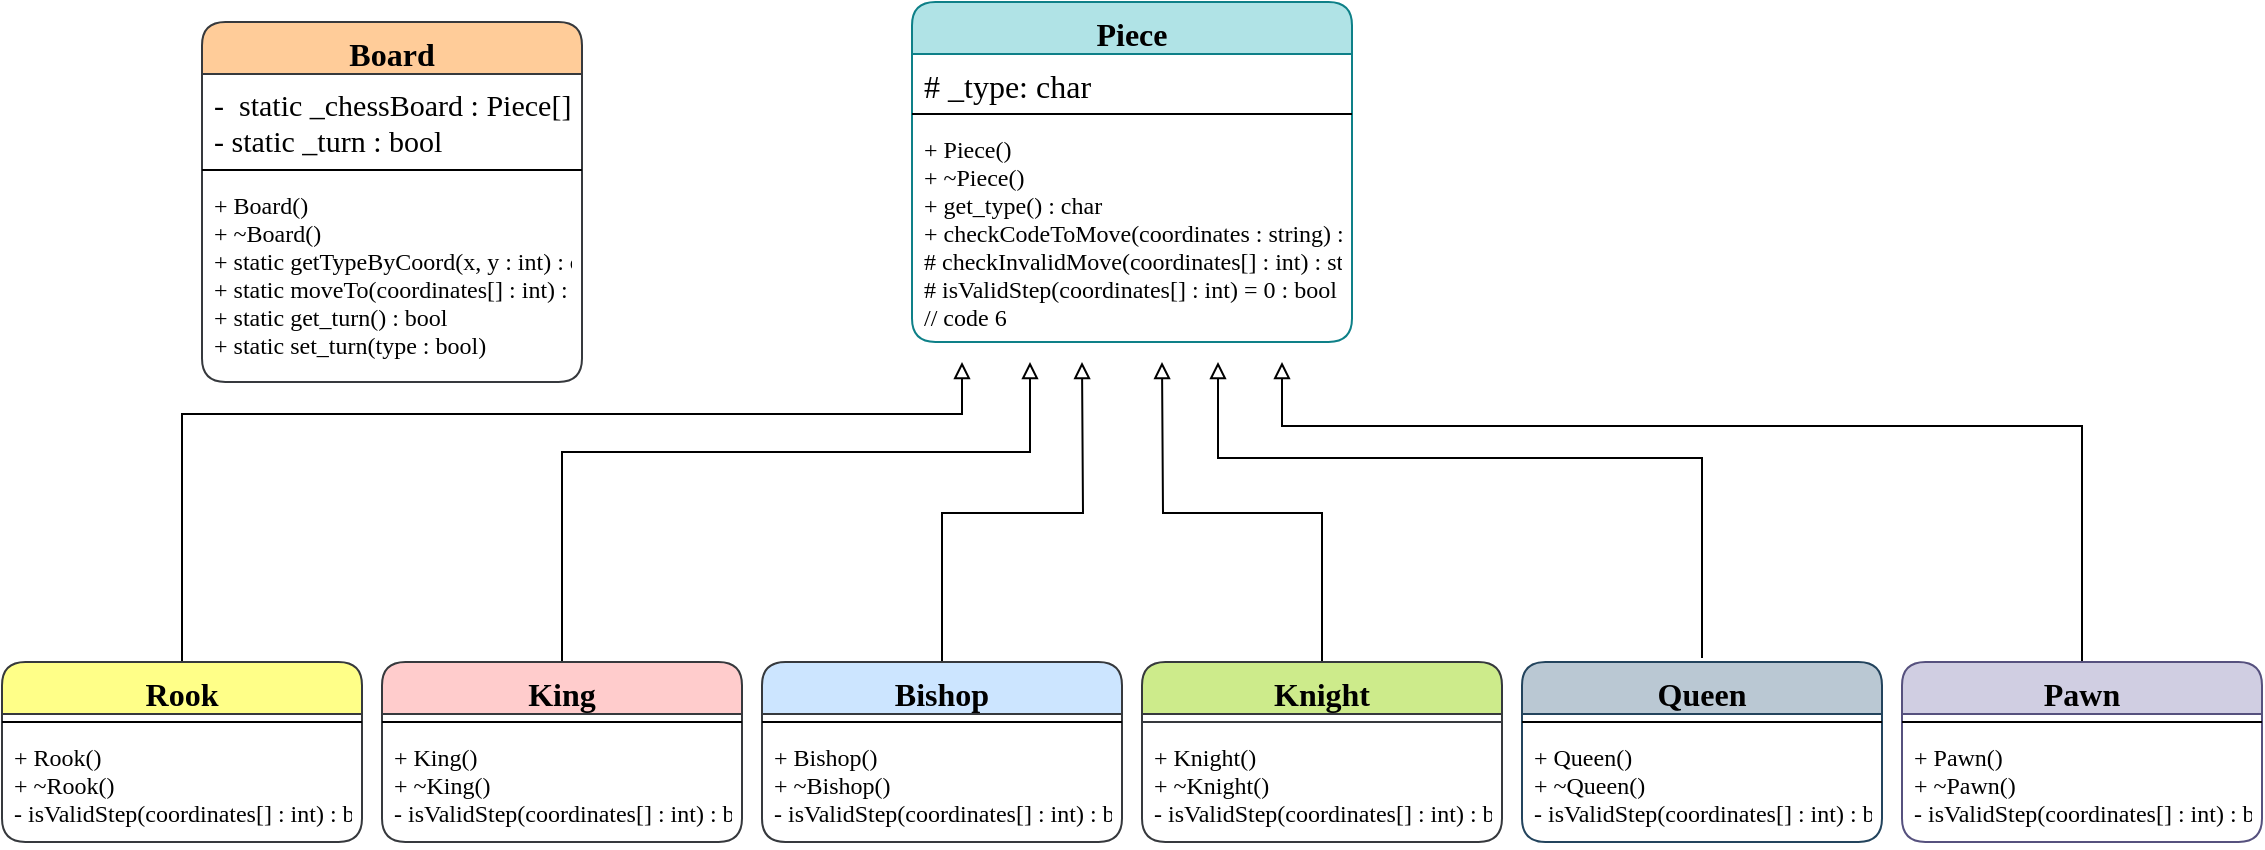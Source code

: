 <mxfile version="14.1.2" type="gitlab">
  <diagram name="Page-1" id="e7e014a7-5840-1c2e-5031-d8a46d1fe8dd">
    <mxGraphModel dx="1240" dy="689" grid="1" gridSize="10" guides="1" tooltips="1" connect="1" arrows="1" fold="1" page="1" pageScale="1" pageWidth="1169" pageHeight="826" background="#ffffff" math="0" shadow="0">
      <root>
        <mxCell id="0" />
        <mxCell id="1" parent="0" />
        <mxCell id="q7scO-yD-raQt846I80v-45" value="Piece" style="swimlane;fontStyle=1;align=center;verticalAlign=top;childLayout=stackLayout;horizontal=1;startSize=26;horizontalStack=0;resizeParent=1;resizeParentMax=0;resizeLast=0;collapsible=1;marginBottom=0;fillColor=#b0e3e6;strokeColor=#0e8088;rounded=1;fontFamily=Oswald;fontSource=https%3A%2F%2Ffonts.googleapis.com%2Fcss%3Ffamily%3DOswald;fontSize=16;" parent="1" vertex="1">
          <mxGeometry x="475" y="30" width="220" height="170" as="geometry" />
        </mxCell>
        <mxCell id="q7scO-yD-raQt846I80v-46" value="# _type: char" style="text;strokeColor=none;fillColor=none;align=left;verticalAlign=top;spacingLeft=4;spacingRight=4;overflow=hidden;rotatable=0;points=[[0,0.5],[1,0.5]];portConstraint=eastwest;rounded=1;fontFamily=Oswald;fontSource=https%3A%2F%2Ffonts.googleapis.com%2Fcss%3Ffamily%3DOswald;fontSize=16;" parent="q7scO-yD-raQt846I80v-45" vertex="1">
          <mxGeometry y="26" width="220" height="26" as="geometry" />
        </mxCell>
        <mxCell id="q7scO-yD-raQt846I80v-47" value="" style="line;strokeWidth=1;fillColor=none;align=left;verticalAlign=middle;spacingTop=-1;spacingLeft=3;spacingRight=3;rotatable=0;labelPosition=right;points=[];portConstraint=eastwest;rounded=1;fontFamily=Oswald;fontSource=https%3A%2F%2Ffonts.googleapis.com%2Fcss%3Ffamily%3DOswald;" parent="q7scO-yD-raQt846I80v-45" vertex="1">
          <mxGeometry y="52" width="220" height="8" as="geometry" />
        </mxCell>
        <mxCell id="q7scO-yD-raQt846I80v-48" value="+ Piece()&#xa;+ ~Piece()&#xa;+ get_type() : char&#xa;+ checkCodeToMove(coordinates : string) : string &#xa;# checkInvalidMove(coordinates[] : int) : string&#xa;# isValidStep(coordinates[] : int) = 0 : bool&#xa;// code 6&#xa;  " style="text;strokeColor=none;fillColor=none;align=left;verticalAlign=top;spacingLeft=4;spacingRight=4;overflow=hidden;rotatable=0;points=[[0,0.5],[1,0.5]];portConstraint=eastwest;rounded=1;fontFamily=Oswald;fontSource=https%3A%2F%2Ffonts.googleapis.com%2Fcss%3Ffamily%3DOswald;" parent="q7scO-yD-raQt846I80v-45" vertex="1">
          <mxGeometry y="60" width="220" height="110" as="geometry" />
        </mxCell>
        <mxCell id="4FuHs41zH2ZakiETceFW-1" value="Board" style="swimlane;fontStyle=1;align=center;verticalAlign=top;childLayout=stackLayout;horizontal=1;startSize=26;horizontalStack=0;resizeParent=1;resizeParentMax=0;resizeLast=0;collapsible=1;marginBottom=0;fillColor=#ffcc99;strokeColor=#36393d;rounded=1;fontFamily=Oswald;fontSource=https%3A%2F%2Ffonts.googleapis.com%2Fcss%3Ffamily%3DOswald;fontSize=16;" parent="1" vertex="1">
          <mxGeometry x="120" y="40" width="190" height="180" as="geometry" />
        </mxCell>
        <mxCell id="4FuHs41zH2ZakiETceFW-2" value="-  static _chessBoard : Piece[][]&#xa;- static _turn : bool&#xa;" style="text;strokeColor=none;fillColor=none;align=left;verticalAlign=top;spacingLeft=4;spacingRight=4;overflow=hidden;rotatable=0;points=[[0,0.5],[1,0.5]];portConstraint=eastwest;rounded=1;fontFamily=Oswald;fontSource=https%3A%2F%2Ffonts.googleapis.com%2Fcss%3Ffamily%3DOswald;fontSize=15;" parent="4FuHs41zH2ZakiETceFW-1" vertex="1">
          <mxGeometry y="26" width="190" height="44" as="geometry" />
        </mxCell>
        <mxCell id="4FuHs41zH2ZakiETceFW-3" value="" style="line;strokeWidth=1;fillColor=none;align=left;verticalAlign=middle;spacingTop=-1;spacingLeft=3;spacingRight=3;rotatable=0;labelPosition=right;points=[];portConstraint=eastwest;rounded=1;fontFamily=Oswald;fontSource=https%3A%2F%2Ffonts.googleapis.com%2Fcss%3Ffamily%3DOswald;" parent="4FuHs41zH2ZakiETceFW-1" vertex="1">
          <mxGeometry y="70" width="190" height="8" as="geometry" />
        </mxCell>
        <mxCell id="4FuHs41zH2ZakiETceFW-4" value="+ Board()&#xa;+ ~Board()&#xa;+ static getTypeByCoord(x, y : int) : char&#xa;+ static moveTo(coordinates[] : int) : void&#xa;+ static get_turn() : bool&#xa;+ static set_turn(type : bool)&#xa;" style="text;align=left;verticalAlign=top;spacingLeft=4;spacingRight=4;overflow=hidden;rotatable=0;points=[[0,0.5],[1,0.5]];portConstraint=eastwest;rounded=1;fontFamily=Oswald;fontSource=https%3A%2F%2Ffonts.googleapis.com%2Fcss%3Ffamily%3DOswald;" parent="4FuHs41zH2ZakiETceFW-1" vertex="1">
          <mxGeometry y="78" width="190" height="102" as="geometry" />
        </mxCell>
        <mxCell id="lngdv73oLhFDTeajvxB4-60" style="edgeStyle=orthogonalEdgeStyle;rounded=0;orthogonalLoop=1;jettySize=auto;html=1;endArrow=block;endFill=0;fontFamily=Oswald;fontSource=https%3A%2F%2Ffonts.googleapis.com%2Fcss%3Ffamily%3DOswald;fontSize=16;exitX=0.5;exitY=0;exitDx=0;exitDy=0;" parent="1" source="lngdv73oLhFDTeajvxB4-15" edge="1">
          <mxGeometry relative="1" as="geometry">
            <mxPoint x="110" y="356" as="sourcePoint" />
            <mxPoint x="500" y="210" as="targetPoint" />
            <Array as="points">
              <mxPoint x="110" y="236" />
              <mxPoint x="500" y="236" />
            </Array>
          </mxGeometry>
        </mxCell>
        <mxCell id="lngdv73oLhFDTeajvxB4-15" value="Rook" style="swimlane;fontStyle=1;align=center;verticalAlign=top;childLayout=stackLayout;horizontal=1;startSize=26;horizontalStack=0;resizeParent=1;resizeParentMax=0;resizeLast=0;collapsible=1;marginBottom=0;fillColor=#ffff88;strokeColor=#36393d;rounded=1;fontFamily=Oswald;fontSource=https%3A%2F%2Ffonts.googleapis.com%2Fcss%3Ffamily%3DOswald;fontSize=16;" parent="1" vertex="1">
          <mxGeometry x="20" y="360" width="180" height="90" as="geometry" />
        </mxCell>
        <mxCell id="lngdv73oLhFDTeajvxB4-17" value="" style="line;strokeWidth=1;fillColor=none;align=left;verticalAlign=middle;spacingTop=-1;spacingLeft=3;spacingRight=3;rotatable=0;labelPosition=right;points=[];portConstraint=eastwest;rounded=1;fontFamily=Oswald;fontSource=https%3A%2F%2Ffonts.googleapis.com%2Fcss%3Ffamily%3DOswald;" parent="lngdv73oLhFDTeajvxB4-15" vertex="1">
          <mxGeometry y="26" width="180" height="8" as="geometry" />
        </mxCell>
        <mxCell id="lngdv73oLhFDTeajvxB4-18" value="+ Rook()&#xa;+ ~Rook()&#xa;- isValidStep(coordinates[] : int) : bool   " style="text;strokeColor=none;fillColor=none;align=left;verticalAlign=top;spacingLeft=4;spacingRight=4;overflow=hidden;rotatable=0;points=[[0,0.5],[1,0.5]];portConstraint=eastwest;rounded=1;fontFamily=Oswald;fontSource=https%3A%2F%2Ffonts.googleapis.com%2Fcss%3Ffamily%3DOswald;fontSize=12;" parent="lngdv73oLhFDTeajvxB4-15" vertex="1">
          <mxGeometry y="34" width="180" height="56" as="geometry" />
        </mxCell>
        <mxCell id="lngdv73oLhFDTeajvxB4-49" style="edgeStyle=orthogonalEdgeStyle;rounded=0;orthogonalLoop=1;jettySize=auto;html=1;endArrow=block;endFill=0;fontFamily=Oswald;fontSource=https%3A%2F%2Ffonts.googleapis.com%2Fcss%3Ffamily%3DOswald;fontSize=16;" parent="1" edge="1">
          <mxGeometry relative="1" as="geometry">
            <mxPoint x="300" y="360" as="sourcePoint" />
            <mxPoint x="534" y="210" as="targetPoint" />
            <Array as="points">
              <mxPoint x="300" y="255" />
              <mxPoint x="534" y="255" />
            </Array>
          </mxGeometry>
        </mxCell>
        <mxCell id="lngdv73oLhFDTeajvxB4-31" value="King" style="swimlane;fontStyle=1;align=center;verticalAlign=top;childLayout=stackLayout;horizontal=1;startSize=26;horizontalStack=0;resizeParent=1;resizeParentMax=0;resizeLast=0;collapsible=1;marginBottom=0;fillColor=#ffcccc;strokeColor=#36393d;rounded=1;fontFamily=Oswald;fontSource=https%3A%2F%2Ffonts.googleapis.com%2Fcss%3Ffamily%3DOswald;fontSize=16;" parent="1" vertex="1">
          <mxGeometry x="210" y="360" width="180" height="90" as="geometry" />
        </mxCell>
        <mxCell id="lngdv73oLhFDTeajvxB4-32" value="" style="line;strokeWidth=1;fillColor=none;align=left;verticalAlign=middle;spacingTop=-1;spacingLeft=3;spacingRight=3;rotatable=0;labelPosition=right;points=[];portConstraint=eastwest;rounded=1;fontFamily=Oswald;fontSource=https%3A%2F%2Ffonts.googleapis.com%2Fcss%3Ffamily%3DOswald;" parent="lngdv73oLhFDTeajvxB4-31" vertex="1">
          <mxGeometry y="26" width="180" height="8" as="geometry" />
        </mxCell>
        <mxCell id="lngdv73oLhFDTeajvxB4-33" value="+ King()&#xa;+ ~King()&#xa;- isValidStep(coordinates[] : int) : bool   " style="text;strokeColor=none;fillColor=none;align=left;verticalAlign=top;spacingLeft=4;spacingRight=4;overflow=hidden;rotatable=0;points=[[0,0.5],[1,0.5]];portConstraint=eastwest;rounded=1;fontFamily=Oswald;fontSource=https%3A%2F%2Ffonts.googleapis.com%2Fcss%3Ffamily%3DOswald;fontSize=12;" parent="lngdv73oLhFDTeajvxB4-31" vertex="1">
          <mxGeometry y="34" width="180" height="56" as="geometry" />
        </mxCell>
        <mxCell id="lngdv73oLhFDTeajvxB4-59" style="edgeStyle=orthogonalEdgeStyle;rounded=0;orthogonalLoop=1;jettySize=auto;html=1;exitX=0.5;exitY=0;exitDx=0;exitDy=0;endArrow=block;endFill=0;fontFamily=Oswald;fontSource=https%3A%2F%2Ffonts.googleapis.com%2Fcss%3Ffamily%3DOswald;fontSize=16;" parent="1" source="lngdv73oLhFDTeajvxB4-36" edge="1">
          <mxGeometry relative="1" as="geometry">
            <mxPoint x="660" y="210" as="targetPoint" />
            <mxPoint x="1060" y="352" as="sourcePoint" />
            <Array as="points">
              <mxPoint x="1060" y="242" />
              <mxPoint x="660" y="242" />
            </Array>
          </mxGeometry>
        </mxCell>
        <mxCell id="lngdv73oLhFDTeajvxB4-36" value="Pawn" style="swimlane;fontStyle=1;align=center;verticalAlign=top;childLayout=stackLayout;horizontal=1;startSize=26;horizontalStack=0;resizeParent=1;resizeParentMax=0;resizeLast=0;collapsible=1;marginBottom=0;fillColor=#d0cee2;strokeColor=#56517e;rounded=1;fontFamily=Oswald;fontSource=https%3A%2F%2Ffonts.googleapis.com%2Fcss%3Ffamily%3DOswald;fontSize=16;" parent="1" vertex="1">
          <mxGeometry x="970" y="360" width="180" height="90" as="geometry" />
        </mxCell>
        <mxCell id="lngdv73oLhFDTeajvxB4-37" value="" style="line;strokeWidth=1;fillColor=none;align=left;verticalAlign=middle;spacingTop=-1;spacingLeft=3;spacingRight=3;rotatable=0;labelPosition=right;points=[];portConstraint=eastwest;rounded=1;fontFamily=Oswald;fontSource=https%3A%2F%2Ffonts.googleapis.com%2Fcss%3Ffamily%3DOswald;" parent="lngdv73oLhFDTeajvxB4-36" vertex="1">
          <mxGeometry y="26" width="180" height="8" as="geometry" />
        </mxCell>
        <mxCell id="lngdv73oLhFDTeajvxB4-38" value="+ Pawn()&#xa;+ ~Pawn()&#xa;- isValidStep(coordinates[] : int) : bool" style="text;strokeColor=none;fillColor=none;align=left;verticalAlign=top;spacingLeft=4;spacingRight=4;overflow=hidden;rotatable=0;points=[[0,0.5],[1,0.5]];portConstraint=eastwest;rounded=1;fontFamily=Oswald;fontSource=https%3A%2F%2Ffonts.googleapis.com%2Fcss%3Ffamily%3DOswald;fontSize=12;" parent="lngdv73oLhFDTeajvxB4-36" vertex="1">
          <mxGeometry y="34" width="180" height="56" as="geometry" />
        </mxCell>
        <mxCell id="lngdv73oLhFDTeajvxB4-57" style="edgeStyle=orthogonalEdgeStyle;rounded=0;orthogonalLoop=1;jettySize=auto;html=1;endArrow=block;endFill=0;fontFamily=Oswald;fontSource=https%3A%2F%2Ffonts.googleapis.com%2Fcss%3Ffamily%3DOswald;fontSize=16;" parent="1" edge="1">
          <mxGeometry relative="1" as="geometry">
            <mxPoint x="870" y="358" as="sourcePoint" />
            <mxPoint x="628" y="210" as="targetPoint" />
            <Array as="points">
              <mxPoint x="870" y="258" />
              <mxPoint x="628" y="258" />
            </Array>
          </mxGeometry>
        </mxCell>
        <mxCell id="lngdv73oLhFDTeajvxB4-39" value="Queen" style="swimlane;fontStyle=1;align=center;verticalAlign=top;childLayout=stackLayout;horizontal=1;startSize=26;horizontalStack=0;resizeParent=1;resizeParentMax=0;resizeLast=0;collapsible=1;marginBottom=0;fillColor=#bac8d3;strokeColor=#23445d;rounded=1;fontFamily=Oswald;fontSource=https%3A%2F%2Ffonts.googleapis.com%2Fcss%3Ffamily%3DOswald;fontSize=16;" parent="1" vertex="1">
          <mxGeometry x="780" y="360" width="180" height="90" as="geometry" />
        </mxCell>
        <mxCell id="lngdv73oLhFDTeajvxB4-40" value="" style="line;strokeWidth=1;fillColor=none;align=left;verticalAlign=middle;spacingTop=-1;spacingLeft=3;spacingRight=3;rotatable=0;labelPosition=right;points=[];portConstraint=eastwest;rounded=1;fontFamily=Oswald;fontSource=https%3A%2F%2Ffonts.googleapis.com%2Fcss%3Ffamily%3DOswald;" parent="lngdv73oLhFDTeajvxB4-39" vertex="1">
          <mxGeometry y="26" width="180" height="8" as="geometry" />
        </mxCell>
        <mxCell id="lngdv73oLhFDTeajvxB4-41" value="+ Queen()&#xa;+ ~Queen()&#xa;- isValidStep(coordinates[] : int) : bool  " style="text;strokeColor=none;fillColor=none;align=left;verticalAlign=top;spacingLeft=4;spacingRight=4;overflow=hidden;rotatable=0;points=[[0,0.5],[1,0.5]];portConstraint=eastwest;rounded=1;fontFamily=Oswald;fontSource=https%3A%2F%2Ffonts.googleapis.com%2Fcss%3Ffamily%3DOswald;fontSize=12;" parent="lngdv73oLhFDTeajvxB4-39" vertex="1">
          <mxGeometry y="34" width="180" height="56" as="geometry" />
        </mxCell>
        <mxCell id="lngdv73oLhFDTeajvxB4-51" style="edgeStyle=orthogonalEdgeStyle;rounded=0;orthogonalLoop=1;jettySize=auto;html=1;exitX=0.5;exitY=0;exitDx=0;exitDy=0;endArrow=block;endFill=0;fontFamily=Oswald;fontSource=https%3A%2F%2Ffonts.googleapis.com%2Fcss%3Ffamily%3DOswald;fontSize=16;" parent="1" source="lngdv73oLhFDTeajvxB4-42" edge="1">
          <mxGeometry relative="1" as="geometry">
            <mxPoint x="600" y="210" as="targetPoint" />
            <mxPoint x="680" y="350" as="sourcePoint" />
          </mxGeometry>
        </mxCell>
        <mxCell id="lngdv73oLhFDTeajvxB4-42" value="Knight" style="swimlane;fontStyle=1;align=center;verticalAlign=top;childLayout=stackLayout;horizontal=1;startSize=26;horizontalStack=0;resizeParent=1;resizeParentMax=0;resizeLast=0;collapsible=1;marginBottom=0;fillColor=#cdeb8b;strokeColor=#36393d;rounded=1;fontFamily=Oswald;fontSource=https%3A%2F%2Ffonts.googleapis.com%2Fcss%3Ffamily%3DOswald;fontSize=16;" parent="1" vertex="1">
          <mxGeometry x="590" y="360" width="180" height="90" as="geometry" />
        </mxCell>
        <mxCell id="lngdv73oLhFDTeajvxB4-43" value="" style="line;strokeWidth=1;fillColor=#cdeb8b;align=left;verticalAlign=middle;spacingTop=-1;spacingLeft=3;spacingRight=3;rotatable=0;labelPosition=right;points=[];portConstraint=eastwest;rounded=1;fontFamily=Oswald;fontSource=https%3A%2F%2Ffonts.googleapis.com%2Fcss%3Ffamily%3DOswald;strokeColor=#36393d;" parent="lngdv73oLhFDTeajvxB4-42" vertex="1">
          <mxGeometry y="26" width="180" height="8" as="geometry" />
        </mxCell>
        <mxCell id="lngdv73oLhFDTeajvxB4-44" value="+ Knight()&#xa;+ ~Knight()&#xa;- isValidStep(coordinates[] : int) : bool   " style="text;strokeColor=none;fillColor=none;align=left;verticalAlign=top;spacingLeft=4;spacingRight=4;overflow=hidden;rotatable=0;points=[[0,0.5],[1,0.5]];portConstraint=eastwest;rounded=1;fontFamily=Oswald;fontSource=https%3A%2F%2Ffonts.googleapis.com%2Fcss%3Ffamily%3DOswald;fontSize=12;" parent="lngdv73oLhFDTeajvxB4-42" vertex="1">
          <mxGeometry y="34" width="180" height="56" as="geometry" />
        </mxCell>
        <mxCell id="lngdv73oLhFDTeajvxB4-50" style="edgeStyle=orthogonalEdgeStyle;rounded=0;orthogonalLoop=1;jettySize=auto;html=1;exitX=0.5;exitY=0;exitDx=0;exitDy=0;endArrow=block;endFill=0;fontFamily=Oswald;fontSource=https%3A%2F%2Ffonts.googleapis.com%2Fcss%3Ffamily%3DOswald;fontSize=16;" parent="1" source="lngdv73oLhFDTeajvxB4-45" edge="1">
          <mxGeometry relative="1" as="geometry">
            <mxPoint x="560" y="210" as="targetPoint" />
            <mxPoint x="490" y="352" as="sourcePoint" />
          </mxGeometry>
        </mxCell>
        <mxCell id="lngdv73oLhFDTeajvxB4-45" value="Bishop" style="swimlane;fontStyle=1;align=center;verticalAlign=top;childLayout=stackLayout;horizontal=1;startSize=26;horizontalStack=0;resizeParent=1;resizeParentMax=0;resizeLast=0;collapsible=1;marginBottom=0;fillColor=#cce5ff;strokeColor=#36393d;rounded=1;fontFamily=Oswald;fontSource=https%3A%2F%2Ffonts.googleapis.com%2Fcss%3Ffamily%3DOswald;fontSize=16;" parent="1" vertex="1">
          <mxGeometry x="400" y="360" width="180" height="90" as="geometry" />
        </mxCell>
        <mxCell id="lngdv73oLhFDTeajvxB4-46" value="" style="line;strokeWidth=1;fillColor=none;align=left;verticalAlign=middle;spacingTop=-1;spacingLeft=3;spacingRight=3;rotatable=0;labelPosition=right;points=[];portConstraint=eastwest;rounded=1;fontFamily=Oswald;fontSource=https%3A%2F%2Ffonts.googleapis.com%2Fcss%3Ffamily%3DOswald;" parent="lngdv73oLhFDTeajvxB4-45" vertex="1">
          <mxGeometry y="26" width="180" height="8" as="geometry" />
        </mxCell>
        <mxCell id="lngdv73oLhFDTeajvxB4-47" value="+ Bishop()&#xa;+ ~Bishop()&#xa;- isValidStep(coordinates[] : int) : bool   " style="text;strokeColor=none;fillColor=none;align=left;verticalAlign=top;spacingLeft=4;spacingRight=4;overflow=hidden;rotatable=0;points=[[0,0.5],[1,0.5]];portConstraint=eastwest;rounded=1;fontFamily=Oswald;fontSource=https%3A%2F%2Ffonts.googleapis.com%2Fcss%3Ffamily%3DOswald;fontSize=12;" parent="lngdv73oLhFDTeajvxB4-45" vertex="1">
          <mxGeometry y="34" width="180" height="56" as="geometry" />
        </mxCell>
      </root>
    </mxGraphModel>
  </diagram>
</mxfile>
